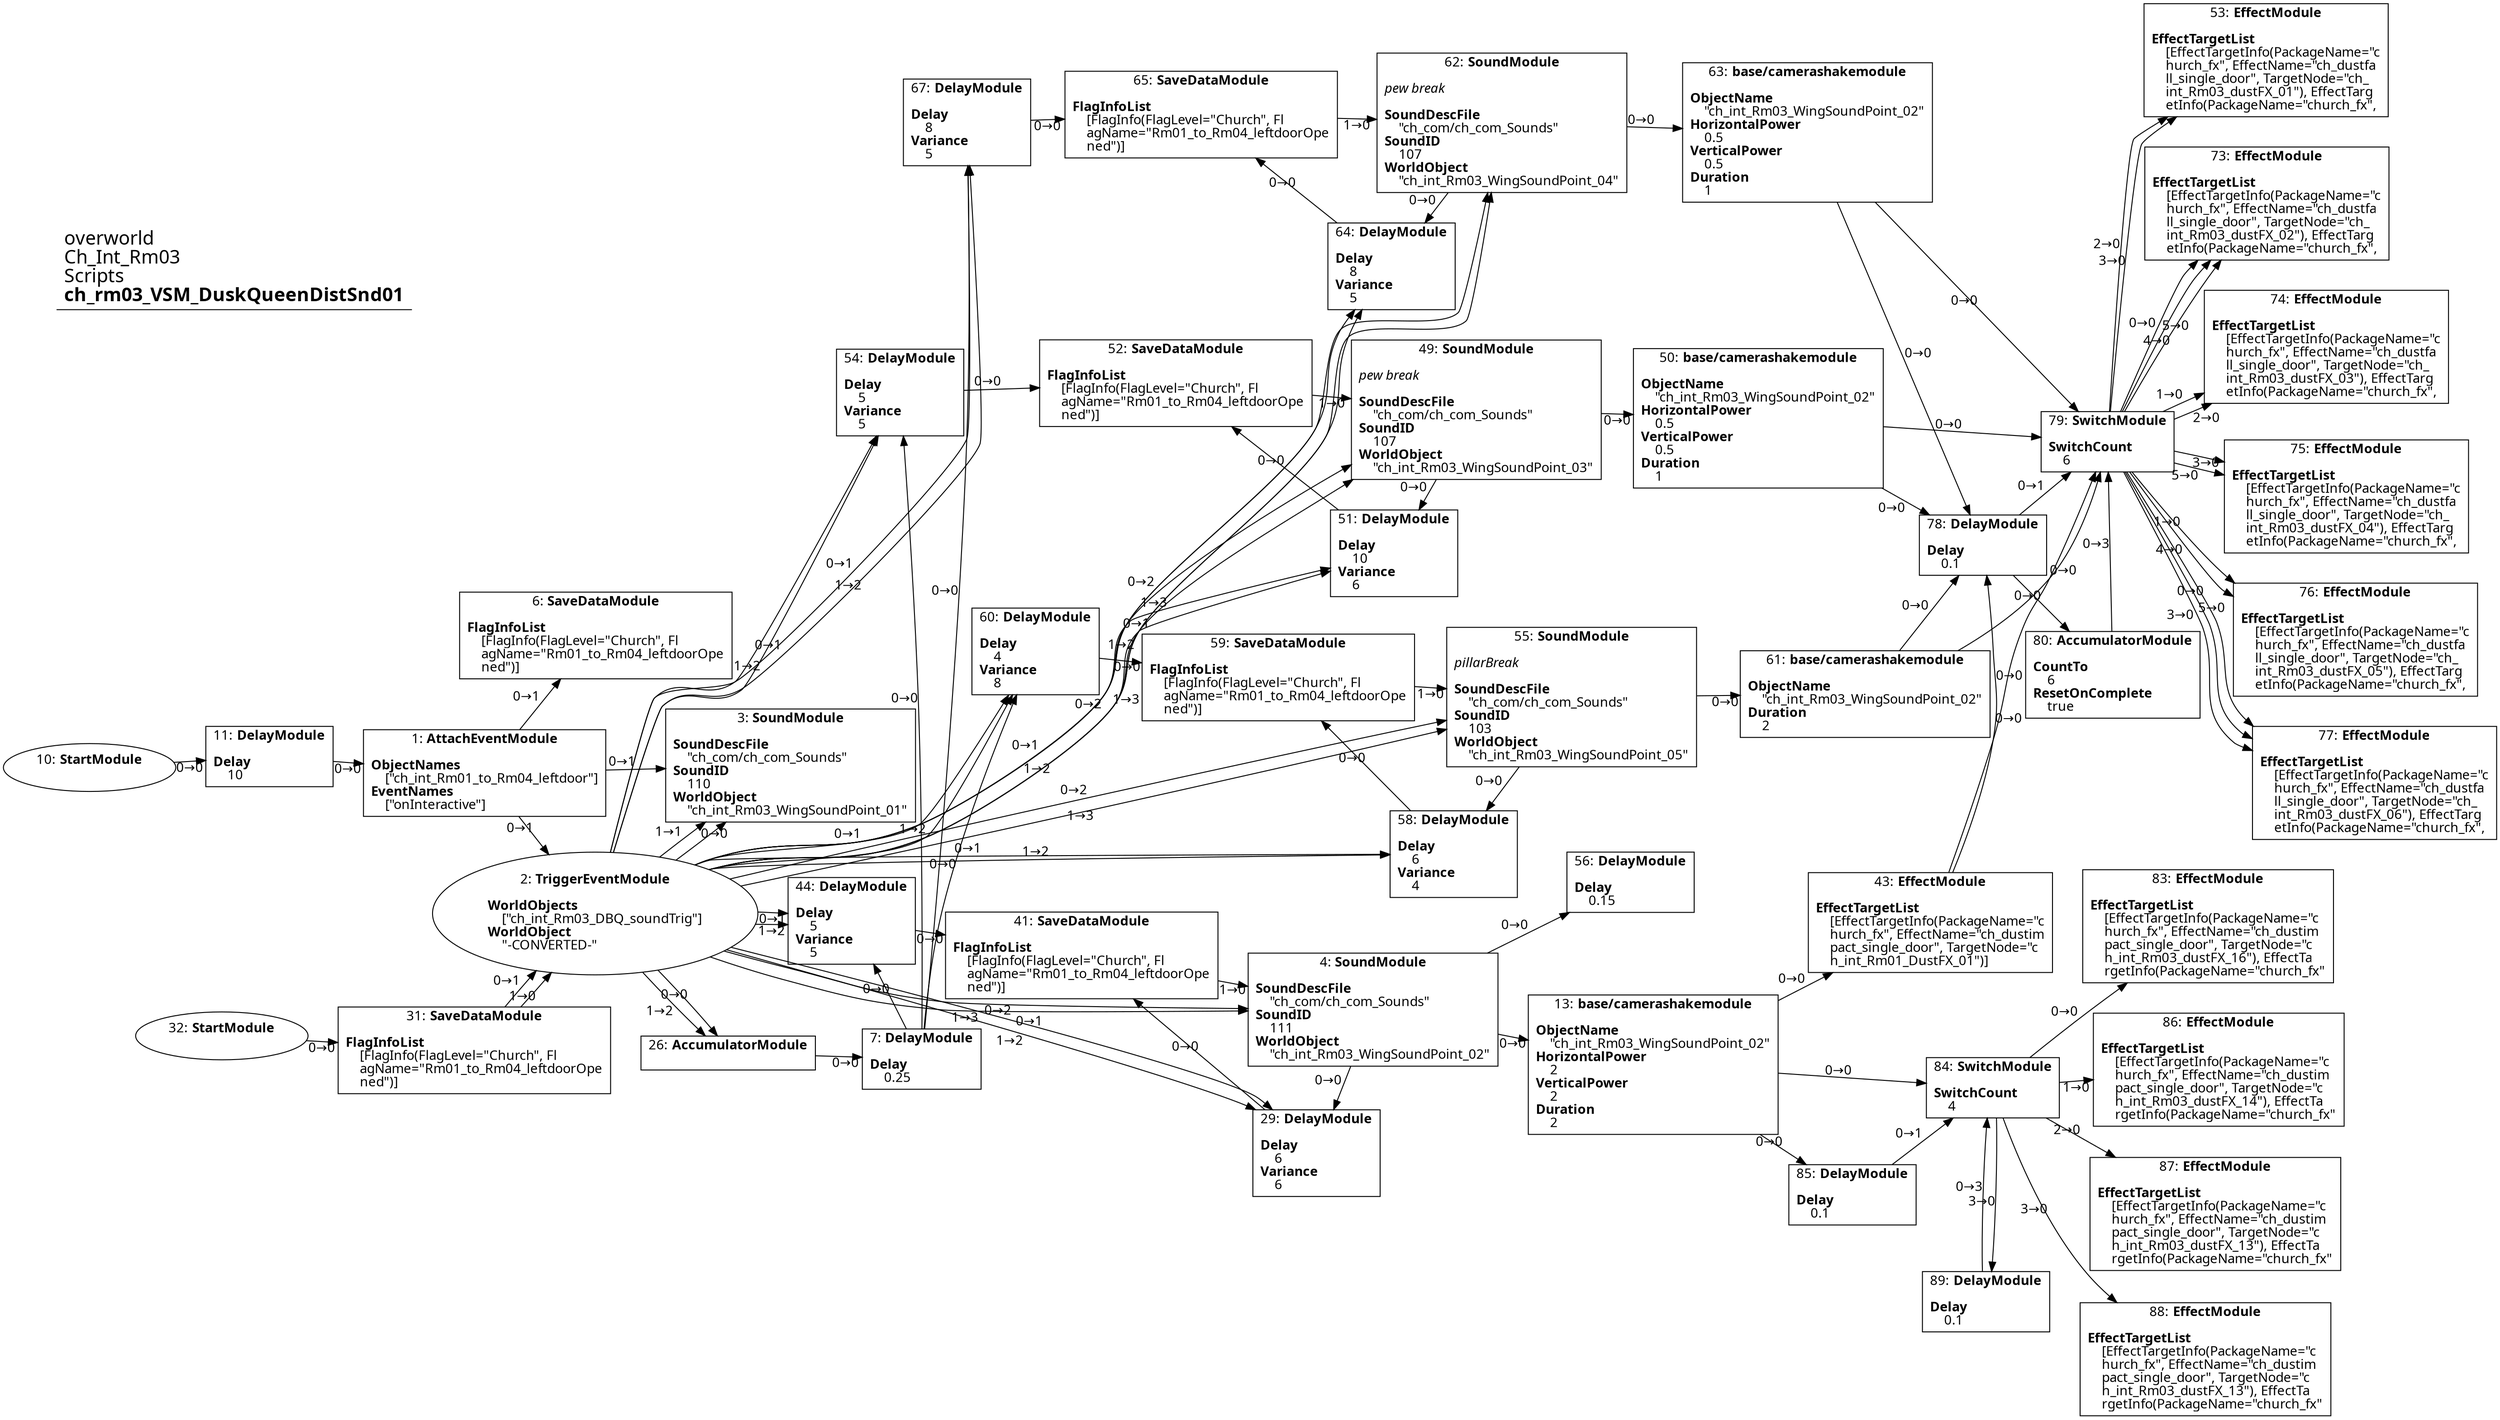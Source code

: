 digraph {
    layout = fdp;
    overlap = prism;
    sep = "+16";
    splines = spline;

    node [ shape = box ];

    graph [ fontname = "Segoe UI" ];
    node [ fontname = "Segoe UI" ];
    edge [ fontname = "Segoe UI" ];

    1 [ label = <1: <b>AttachEventModule</b><br/><br/><b>ObjectNames</b><br align="left"/>    [&quot;ch_int_Rm01_to_Rm04_leftdoor&quot;]<br align="left"/><b>EventNames</b><br align="left"/>    [&quot;onInteractive&quot;]<br align="left"/>> ];
    1 [ pos = "-0.379,-0.307!" ];
    1 -> 6 [ label = "0→1" ];
    1 -> 3 [ label = "0→1" ];
    1 -> 2 [ label = "0→1" ];

    2 [ label = <2: <b>TriggerEventModule</b><br/><br/><b>WorldObjects</b><br align="left"/>    [&quot;ch_int_Rm03_DBQ_soundTrig&quot;]<br align="left"/><b>WorldObject</b><br align="left"/>    &quot;-CONVERTED-&quot;<br align="left"/>> ];
    2 [ shape = oval ]
    2 [ pos = "-0.119,-0.503!" ];
    2 -> 3 [ label = "1→1" ];
    2 -> 26 [ label = "0→0" ];
    2 -> 3 [ label = "0→0" ];
    2 -> 26 [ label = "1→2" ];
    2 -> 44 [ label = "0→1" ];
    2 -> 4 [ label = "0→2" ];
    2 -> 29 [ label = "0→1" ];
    2 -> 44 [ label = "1→2" ];
    2 -> 29 [ label = "1→2" ];
    2 -> 4 [ label = "1→3" ];
    2 -> 60 [ label = "0→1" ];
    2 -> 55 [ label = "0→2" ];
    2 -> 58 [ label = "0→1" ];
    2 -> 58 [ label = "1→2" ];
    2 -> 55 [ label = "1→3" ];
    2 -> 60 [ label = "1→2" ];
    2 -> 54 [ label = "0→1" ];
    2 -> 49 [ label = "0→2" ];
    2 -> 51 [ label = "0→1" ];
    2 -> 51 [ label = "1→2" ];
    2 -> 54 [ label = "1→2" ];
    2 -> 49 [ label = "1→3" ];
    2 -> 67 [ label = "0→1" ];
    2 -> 67 [ label = "1→2" ];
    2 -> 62 [ label = "0→2" ];
    2 -> 62 [ label = "1→3" ];
    2 -> 64 [ label = "0→1" ];
    2 -> 64 [ label = "1→2" ];

    3 [ label = <3: <b>SoundModule</b><br/><br/><b>SoundDescFile</b><br align="left"/>    &quot;ch_com/ch_com_Sounds&quot;<br align="left"/><b>SoundID</b><br align="left"/>    110<br align="left"/><b>WorldObject</b><br align="left"/>    &quot;ch_int_Rm03_WingSoundPoint_01&quot;<br align="left"/>> ];
    3 [ pos = "0.15900001,-0.28500003!" ];

    4 [ label = <4: <b>SoundModule</b><br/><br/><b>SoundDescFile</b><br align="left"/>    &quot;ch_com/ch_com_Sounds&quot;<br align="left"/><b>SoundID</b><br align="left"/>    111<br align="left"/><b>WorldObject</b><br align="left"/>    &quot;ch_int_Rm03_WingSoundPoint_02&quot;<br align="left"/>> ];
    4 [ pos = "1.2,-0.52000004!" ];
    4 -> 29 [ label = "0→0" ];
    4 -> 13 [ label = "0→0" ];
    4 -> 56 [ label = "0→0" ];

    6 [ label = <6: <b>SaveDataModule</b><br/><br/><b>FlagInfoList</b><br align="left"/>    [FlagInfo(FlagLevel=&quot;Church&quot;, Fl<br align="left"/>    agName=&quot;Rm01_to_Rm04_leftdoorOpe<br align="left"/>    ned&quot;)]<br align="left"/>> ];
    6 [ pos = "-0.127,-0.177!" ];

    7 [ label = <7: <b>DelayModule</b><br/><br/><b>Delay</b><br align="left"/>    0.25<br align="left"/>> ];
    7 [ pos = "0.439,-0.689!" ];
    7 -> 67 [ label = "0→0" ];
    7 -> 44 [ label = "0→0" ];
    7 -> 60 [ label = "0→0" ];
    7 -> 54 [ label = "0→0" ];

    10 [ label = <10: <b>StartModule</b><br/><br/>> ];
    10 [ shape = oval ]
    10 [ pos = "-0.72300005,-0.307!" ];
    10 -> 11 [ label = "0→0" ];

    11 [ label = <11: <b>DelayModule</b><br/><br/><b>Delay</b><br align="left"/>    10<br align="left"/>> ];
    11 [ pos = "-0.588,-0.307!" ];
    11 -> 1 [ label = "0→0" ];

    13 [ label = <13: <b>base/camerashakemodule</b><br/><br/><b>ObjectName</b><br align="left"/>    &quot;ch_int_Rm03_WingSoundPoint_02&quot;<br align="left"/><b>HorizontalPower</b><br align="left"/>    2<br align="left"/><b>VerticalPower</b><br align="left"/>    2<br align="left"/><b>Duration</b><br align="left"/>    2<br align="left"/>> ];
    13 [ pos = "1.404,-0.52000004!" ];
    13 -> 43 [ label = "0→0" ];
    13 -> 84 [ label = "0→0" ];
    13 -> 85 [ label = "0→0" ];

    26 [ label = <26: <b>AccumulatorModule</b><br/><br/>> ];
    26 [ pos = "0.162,-0.688!" ];
    26 -> 7 [ label = "0→0" ];

    29 [ label = <29: <b>DelayModule</b><br/><br/><b>Delay</b><br align="left"/>    6<br align="left"/><b>Variance</b><br align="left"/>    6<br align="left"/>> ];
    29 [ pos = "1.093,-0.67600006!" ];
    29 -> 41 [ label = "0→0" ];

    31 [ label = <31: <b>SaveDataModule</b><br/><br/><b>FlagInfoList</b><br align="left"/>    [FlagInfo(FlagLevel=&quot;Church&quot;, Fl<br align="left"/>    agName=&quot;Rm01_to_Rm04_leftdoorOpe<br align="left"/>    ned&quot;)]<br align="left"/>> ];
    31 [ pos = "-0.44900003,-0.638!" ];
    31 -> 2 [ label = "0→1" ];
    31 -> 2 [ label = "1→0" ];

    32 [ label = <32: <b>StartModule</b><br/><br/>> ];
    32 [ shape = oval ]
    32 [ pos = "-0.596,-0.638!" ];
    32 -> 31 [ label = "0→0" ];

    41 [ label = <41: <b>SaveDataModule</b><br/><br/><b>FlagInfoList</b><br align="left"/>    [FlagInfo(FlagLevel=&quot;Church&quot;, Fl<br align="left"/>    agName=&quot;Rm01_to_Rm04_leftdoorOpe<br align="left"/>    ned&quot;)]<br align="left"/>> ];
    41 [ pos = "0.95500004,-0.497!" ];
    41 -> 4 [ label = "1→0" ];

    43 [ label = <43: <b>EffectModule</b><br/><br/><b>EffectTargetList</b><br align="left"/>    [EffectTargetInfo(PackageName=&quot;c<br align="left"/>    hurch_fx&quot;, EffectName=&quot;ch_dustim<br align="left"/>    pact_single_door&quot;, TargetNode=&quot;c<br align="left"/>    h_int_Rm01_DustFX_01&quot;)]<br align="left"/>> ];
    43 [ pos = "1.6300001,-0.41300002!" ];
    43 -> 79 [ label = "0→0" ];
    43 -> 78 [ label = "0→0" ];

    44 [ label = <44: <b>DelayModule</b><br/><br/><b>Delay</b><br align="left"/>    5<br align="left"/><b>Variance</b><br align="left"/>    5<br align="left"/>> ];
    44 [ pos = "0.71800005,-0.497!" ];
    44 -> 41 [ label = "0→0" ];

    49 [ label = <49: <b>SoundModule</b><br/><br/><i>pew break<br align="left"/></i><br align="left"/><b>SoundDescFile</b><br align="left"/>    &quot;ch_com/ch_com_Sounds&quot;<br align="left"/><b>SoundID</b><br align="left"/>    107<br align="left"/><b>WorldObject</b><br align="left"/>    &quot;ch_int_Rm03_WingSoundPoint_03&quot;<br align="left"/>> ];
    49 [ pos = "1.212,0.22100002!" ];
    49 -> 50 [ label = "0→0" ];
    49 -> 51 [ label = "0→0" ];

    50 [ label = <50: <b>base/camerashakemodule</b><br/><br/><b>ObjectName</b><br align="left"/>    &quot;ch_int_Rm03_WingSoundPoint_02&quot;<br align="left"/><b>HorizontalPower</b><br align="left"/>    0.5<br align="left"/><b>VerticalPower</b><br align="left"/>    0.5<br align="left"/><b>Duration</b><br align="left"/>    1<br align="left"/>> ];
    50 [ pos = "1.4260001,0.22100002!" ];
    50 -> 78 [ label = "0→0" ];
    50 -> 79 [ label = "0→0" ];

    51 [ label = <51: <b>DelayModule</b><br/><br/><b>Delay</b><br align="left"/>    10<br align="left"/><b>Variance</b><br align="left"/>    6<br align="left"/>> ];
    51 [ pos = "1.115,0.064!" ];
    51 -> 52 [ label = "0→0" ];

    52 [ label = <52: <b>SaveDataModule</b><br/><br/><b>FlagInfoList</b><br align="left"/>    [FlagInfo(FlagLevel=&quot;Church&quot;, Fl<br align="left"/>    agName=&quot;Rm01_to_Rm04_leftdoorOpe<br align="left"/>    ned&quot;)]<br align="left"/>> ];
    52 [ pos = "0.97700006,0.24400002!" ];
    52 -> 49 [ label = "1→0" ];

    53 [ label = <53: <b>EffectModule</b><br/><br/><b>EffectTargetList</b><br align="left"/>    [EffectTargetInfo(PackageName=&quot;c<br align="left"/>    hurch_fx&quot;, EffectName=&quot;ch_dustfa<br align="left"/>    ll_single_door&quot;, TargetNode=&quot;ch_<br align="left"/>    int_Rm03_dustFX_01&quot;), EffectTarg<br align="left"/>    etInfo(PackageName=&quot;church_fx&quot;, <br align="left"/>> ];
    53 [ pos = "2.559,0.49400002!" ];

    54 [ label = <54: <b>DelayModule</b><br/><br/><b>Delay</b><br align="left"/>    5<br align="left"/><b>Variance</b><br align="left"/>    5<br align="left"/>> ];
    54 [ pos = "0.74,0.24400002!" ];
    54 -> 52 [ label = "0→0" ];

    55 [ label = <55: <b>SoundModule</b><br/><br/><i>pillarBreak<br align="left"/></i><br align="left"/><b>SoundDescFile</b><br align="left"/>    &quot;ch_com/ch_com_Sounds&quot;<br align="left"/><b>SoundID</b><br align="left"/>    103<br align="left"/><b>WorldObject</b><br align="left"/>    &quot;ch_int_Rm03_WingSoundPoint_05&quot;<br align="left"/>> ];
    55 [ pos = "1.2360001,-0.116000004!" ];
    55 -> 58 [ label = "0→0" ];
    55 -> 61 [ label = "0→0" ];

    56 [ label = <56: <b>DelayModule</b><br/><br/><b>Delay</b><br align="left"/>    0.15<br align="left"/>> ];
    56 [ pos = "1.4070001,-0.33900002!" ];

    58 [ label = <58: <b>DelayModule</b><br/><br/><b>Delay</b><br align="left"/>    6<br align="left"/><b>Variance</b><br align="left"/>    4<br align="left"/>> ];
    58 [ pos = "1.2040001,-0.27100003!" ];
    58 -> 59 [ label = "0→0" ];

    59 [ label = <59: <b>SaveDataModule</b><br/><br/><b>FlagInfoList</b><br align="left"/>    [FlagInfo(FlagLevel=&quot;Church&quot;, Fl<br align="left"/>    agName=&quot;Rm01_to_Rm04_leftdoorOpe<br align="left"/>    ned&quot;)]<br align="left"/>> ];
    59 [ pos = "1.011,-0.093!" ];
    59 -> 55 [ label = "1→0" ];

    60 [ label = <60: <b>DelayModule</b><br/><br/><b>Delay</b><br align="left"/>    4<br align="left"/><b>Variance</b><br align="left"/>    8<br align="left"/>> ];
    60 [ pos = "0.77400005,-0.093!" ];
    60 -> 59 [ label = "0→0" ];

    61 [ label = <61: <b>base/camerashakemodule</b><br/><br/><b>ObjectName</b><br align="left"/>    &quot;ch_int_Rm03_WingSoundPoint_02&quot;<br align="left"/><b>Duration</b><br align="left"/>    2<br align="left"/>> ];
    61 [ pos = "1.4720001,-0.116000004!" ];
    61 -> 78 [ label = "0→0" ];
    61 -> 79 [ label = "0→0" ];

    62 [ label = <62: <b>SoundModule</b><br/><br/><i>pew break<br align="left"/></i><br align="left"/><b>SoundDescFile</b><br align="left"/>    &quot;ch_com/ch_com_Sounds&quot;<br align="left"/><b>SoundID</b><br align="left"/>    107<br align="left"/><b>WorldObject</b><br align="left"/>    &quot;ch_int_Rm03_WingSoundPoint_04&quot;<br align="left"/>> ];
    62 [ pos = "1.222,0.57100004!" ];
    62 -> 63 [ label = "0→0" ];
    62 -> 64 [ label = "0→0" ];

    63 [ label = <63: <b>base/camerashakemodule</b><br/><br/><b>ObjectName</b><br align="left"/>    &quot;ch_int_Rm03_WingSoundPoint_02&quot;<br align="left"/><b>HorizontalPower</b><br align="left"/>    0.5<br align="left"/><b>VerticalPower</b><br align="left"/>    0.5<br align="left"/><b>Duration</b><br align="left"/>    1<br align="left"/>> ];
    63 [ pos = "1.4260001,0.57100004!" ];
    63 -> 78 [ label = "0→0" ];
    63 -> 79 [ label = "0→0" ];

    64 [ label = <64: <b>DelayModule</b><br/><br/><b>Delay</b><br align="left"/>    8<br align="left"/><b>Variance</b><br align="left"/>    5<br align="left"/>> ];
    64 [ pos = "1.115,0.41400003!" ];
    64 -> 65 [ label = "0→0" ];

    65 [ label = <65: <b>SaveDataModule</b><br/><br/><b>FlagInfoList</b><br align="left"/>    [FlagInfo(FlagLevel=&quot;Church&quot;, Fl<br align="left"/>    agName=&quot;Rm01_to_Rm04_leftdoorOpe<br align="left"/>    ned&quot;)]<br align="left"/>> ];
    65 [ pos = "0.97700006,0.59400004!" ];
    65 -> 62 [ label = "1→0" ];

    67 [ label = <67: <b>DelayModule</b><br/><br/><b>Delay</b><br align="left"/>    8<br align="left"/><b>Variance</b><br align="left"/>    5<br align="left"/>> ];
    67 [ pos = "0.74,0.59400004!" ];
    67 -> 65 [ label = "0→0" ];

    73 [ label = <73: <b>EffectModule</b><br/><br/><b>EffectTargetList</b><br align="left"/>    [EffectTargetInfo(PackageName=&quot;c<br align="left"/>    hurch_fx&quot;, EffectName=&quot;ch_dustfa<br align="left"/>    ll_single_door&quot;, TargetNode=&quot;ch_<br align="left"/>    int_Rm03_dustFX_02&quot;), EffectTarg<br align="left"/>    etInfo(PackageName=&quot;church_fx&quot;, <br align="left"/>> ];
    73 [ pos = "2.558,0.37100002!" ];

    74 [ label = <74: <b>EffectModule</b><br/><br/><b>EffectTargetList</b><br align="left"/>    [EffectTargetInfo(PackageName=&quot;c<br align="left"/>    hurch_fx&quot;, EffectName=&quot;ch_dustfa<br align="left"/>    ll_single_door&quot;, TargetNode=&quot;ch_<br align="left"/>    int_Rm03_dustFX_03&quot;), EffectTarg<br align="left"/>    etInfo(PackageName=&quot;church_fx&quot;, <br align="left"/>> ];
    74 [ pos = "2.559,0.246!" ];

    75 [ label = <75: <b>EffectModule</b><br/><br/><b>EffectTargetList</b><br align="left"/>    [EffectTargetInfo(PackageName=&quot;c<br align="left"/>    hurch_fx&quot;, EffectName=&quot;ch_dustfa<br align="left"/>    ll_single_door&quot;, TargetNode=&quot;ch_<br align="left"/>    int_Rm03_dustFX_04&quot;), EffectTarg<br align="left"/>    etInfo(PackageName=&quot;church_fx&quot;, <br align="left"/>> ];
    75 [ pos = "2.559,0.124000005!" ];

    76 [ label = <76: <b>EffectModule</b><br/><br/><b>EffectTargetList</b><br align="left"/>    [EffectTargetInfo(PackageName=&quot;c<br align="left"/>    hurch_fx&quot;, EffectName=&quot;ch_dustfa<br align="left"/>    ll_single_door&quot;, TargetNode=&quot;ch_<br align="left"/>    int_Rm03_dustFX_05&quot;), EffectTarg<br align="left"/>    etInfo(PackageName=&quot;church_fx&quot;, <br align="left"/>> ];
    76 [ pos = "2.559,0.009000001!" ];

    77 [ label = <77: <b>EffectModule</b><br/><br/><b>EffectTargetList</b><br align="left"/>    [EffectTargetInfo(PackageName=&quot;c<br align="left"/>    hurch_fx&quot;, EffectName=&quot;ch_dustfa<br align="left"/>    ll_single_door&quot;, TargetNode=&quot;ch_<br align="left"/>    int_Rm03_dustFX_06&quot;), EffectTarg<br align="left"/>    etInfo(PackageName=&quot;church_fx&quot;, <br align="left"/>> ];
    77 [ pos = "2.555,-0.101!" ];

    78 [ label = <78: <b>DelayModule</b><br/><br/><b>Delay</b><br align="left"/>    0.1<br align="left"/>> ];
    78 [ pos = "1.7170001,0.117000006!" ];
    78 -> 79 [ label = "0→1" ];
    78 -> 80 [ label = "0→0" ];

    79 [ label = <79: <b>SwitchModule</b><br/><br/><b>SwitchCount</b><br align="left"/>    6<br align="left"/>> ];
    79 [ pos = "2.131,0.171!" ];
    79 -> 73 [ label = "0→0" ];
    79 -> 77 [ label = "0→0" ];
    79 -> 74 [ label = "1→0" ];
    79 -> 76 [ label = "1→0" ];
    79 -> 53 [ label = "2→0" ];
    79 -> 74 [ label = "2→0" ];
    79 -> 75 [ label = "3→0" ];
    79 -> 77 [ label = "3→0" ];
    79 -> 53 [ label = "3→0" ];
    79 -> 76 [ label = "4→0" ];
    79 -> 75 [ label = "5→0" ];
    79 -> 73 [ label = "4→0" ];
    79 -> 73 [ label = "5→0" ];
    79 -> 77 [ label = "5→0" ];

    80 [ label = <80: <b>AccumulatorModule</b><br/><br/><b>CountTo</b><br align="left"/>    6<br align="left"/><b>ResetOnComplete</b><br align="left"/>    true<br align="left"/>> ];
    80 [ pos = "1.8970001,-0.07700001!" ];
    80 -> 79 [ label = "0→3" ];

    83 [ label = <83: <b>EffectModule</b><br/><br/><b>EffectTargetList</b><br align="left"/>    [EffectTargetInfo(PackageName=&quot;c<br align="left"/>    hurch_fx&quot;, EffectName=&quot;ch_dustim<br align="left"/>    pact_single_door&quot;, TargetNode=&quot;c<br align="left"/>    h_int_Rm03_dustFX_16&quot;), EffectTa<br align="left"/>    rgetInfo(PackageName=&quot;church_fx&quot;<br align="left"/>> ];
    83 [ pos = "2.161,-0.37500003!" ];

    84 [ label = <84: <b>SwitchModule</b><br/><br/><b>SwitchCount</b><br align="left"/>    4<br align="left"/>> ];
    84 [ pos = "1.7980001,-0.536!" ];
    84 -> 83 [ label = "0→0" ];
    84 -> 86 [ label = "1→0" ];
    84 -> 87 [ label = "2→0" ];
    84 -> 88 [ label = "3→0" ];
    84 -> 89 [ label = "3→0" ];

    85 [ label = <85: <b>DelayModule</b><br/><br/><b>Delay</b><br align="left"/>    0.1<br align="left"/>> ];
    85 [ pos = "1.5910001,-0.661!" ];
    85 -> 84 [ label = "0→1" ];

    86 [ label = <86: <b>EffectModule</b><br/><br/><b>EffectTargetList</b><br align="left"/>    [EffectTargetInfo(PackageName=&quot;c<br align="left"/>    hurch_fx&quot;, EffectName=&quot;ch_dustim<br align="left"/>    pact_single_door&quot;, TargetNode=&quot;c<br align="left"/>    h_int_Rm03_dustFX_14&quot;), EffectTa<br align="left"/>    rgetInfo(PackageName=&quot;church_fx&quot;<br align="left"/>> ];
    86 [ pos = "2.1650002,-0.51000005!" ];

    87 [ label = <87: <b>EffectModule</b><br/><br/><b>EffectTargetList</b><br align="left"/>    [EffectTargetInfo(PackageName=&quot;c<br align="left"/>    hurch_fx&quot;, EffectName=&quot;ch_dustim<br align="left"/>    pact_single_door&quot;, TargetNode=&quot;c<br align="left"/>    h_int_Rm03_dustFX_13&quot;), EffectTa<br align="left"/>    rgetInfo(PackageName=&quot;church_fx&quot;<br align="left"/>> ];
    87 [ pos = "2.163,-0.638!" ];

    88 [ label = <88: <b>EffectModule</b><br/><br/><b>EffectTargetList</b><br align="left"/>    [EffectTargetInfo(PackageName=&quot;c<br align="left"/>    hurch_fx&quot;, EffectName=&quot;ch_dustim<br align="left"/>    pact_single_door&quot;, TargetNode=&quot;c<br align="left"/>    h_int_Rm03_dustFX_13&quot;), EffectTa<br align="left"/>    rgetInfo(PackageName=&quot;church_fx&quot;<br align="left"/>> ];
    88 [ pos = "2.161,-0.768!" ];

    89 [ label = <89: <b>DelayModule</b><br/><br/><b>Delay</b><br align="left"/>    0.1<br align="left"/>> ];
    89 [ pos = "1.807,-0.76600003!" ];
    89 -> 84 [ label = "0→3" ];

    title [ pos = "-0.72400004,0.595!" ];
    title [ shape = underline ];
    title [ label = <<font point-size="20">overworld<br align="left"/>Ch_Int_Rm03<br align="left"/>Scripts<br align="left"/><b>ch_rm03_VSM_DuskQueenDistSnd01</b><br align="left"/></font>> ];
}
